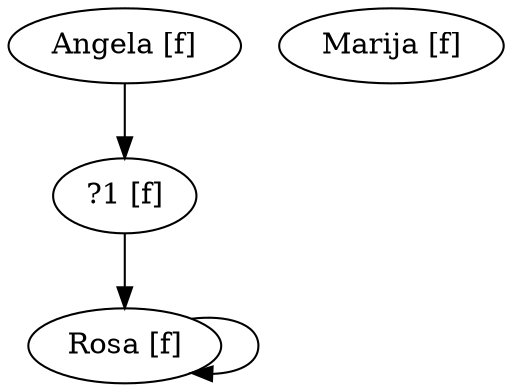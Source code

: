 digraph FamilyTree
{
  "?1 [f]" -> "Rosa [f]";
  "Angela [f]" -> "?1 [f]";
  "Marija [f]";
  "Rosa [f]" -> "Rosa [f]";
}